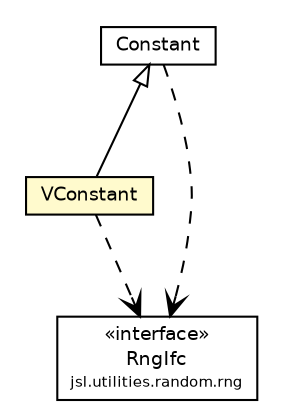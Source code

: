 #!/usr/local/bin/dot
#
# Class diagram 
# Generated by UMLGraph version 5.4 (http://www.umlgraph.org/)
#

digraph G {
	edge [fontname="Helvetica",fontsize=10,labelfontname="Helvetica",labelfontsize=10];
	node [fontname="Helvetica",fontsize=10,shape=plaintext];
	nodesep=0.25;
	ranksep=0.5;
	// jsl.utilities.random.distributions.VConstant
	c233109 [label=<<table title="jsl.utilities.random.distributions.VConstant" border="0" cellborder="1" cellspacing="0" cellpadding="2" port="p" bgcolor="lemonChiffon" href="./VConstant.html">
		<tr><td><table border="0" cellspacing="0" cellpadding="1">
<tr><td align="center" balign="center"> VConstant </td></tr>
		</table></td></tr>
		</table>>, URL="./VConstant.html", fontname="Helvetica", fontcolor="black", fontsize=9.0];
	// jsl.utilities.random.distributions.Constant
	c233146 [label=<<table title="jsl.utilities.random.distributions.Constant" border="0" cellborder="1" cellspacing="0" cellpadding="2" port="p" href="./Constant.html">
		<tr><td><table border="0" cellspacing="0" cellpadding="1">
<tr><td align="center" balign="center"> Constant </td></tr>
		</table></td></tr>
		</table>>, URL="./Constant.html", fontname="Helvetica", fontcolor="black", fontsize=9.0];
	// jsl.utilities.random.rng.RngIfc
	c233158 [label=<<table title="jsl.utilities.random.rng.RngIfc" border="0" cellborder="1" cellspacing="0" cellpadding="2" port="p" href="../rng/RngIfc.html">
		<tr><td><table border="0" cellspacing="0" cellpadding="1">
<tr><td align="center" balign="center"> &#171;interface&#187; </td></tr>
<tr><td align="center" balign="center"> RngIfc </td></tr>
<tr><td align="center" balign="center"><font point-size="7.0"> jsl.utilities.random.rng </font></td></tr>
		</table></td></tr>
		</table>>, URL="../rng/RngIfc.html", fontname="Helvetica", fontcolor="black", fontsize=9.0];
	//jsl.utilities.random.distributions.VConstant extends jsl.utilities.random.distributions.Constant
	c233146:p -> c233109:p [dir=back,arrowtail=empty];
	// jsl.utilities.random.distributions.VConstant DEPEND jsl.utilities.random.rng.RngIfc
	c233109:p -> c233158:p [taillabel="", label="", headlabel="", fontname="Helvetica", fontcolor="black", fontsize=10.0, color="black", arrowhead=open, style=dashed];
	// jsl.utilities.random.distributions.Constant DEPEND jsl.utilities.random.rng.RngIfc
	c233146:p -> c233158:p [taillabel="", label="", headlabel="", fontname="Helvetica", fontcolor="black", fontsize=10.0, color="black", arrowhead=open, style=dashed];
}

